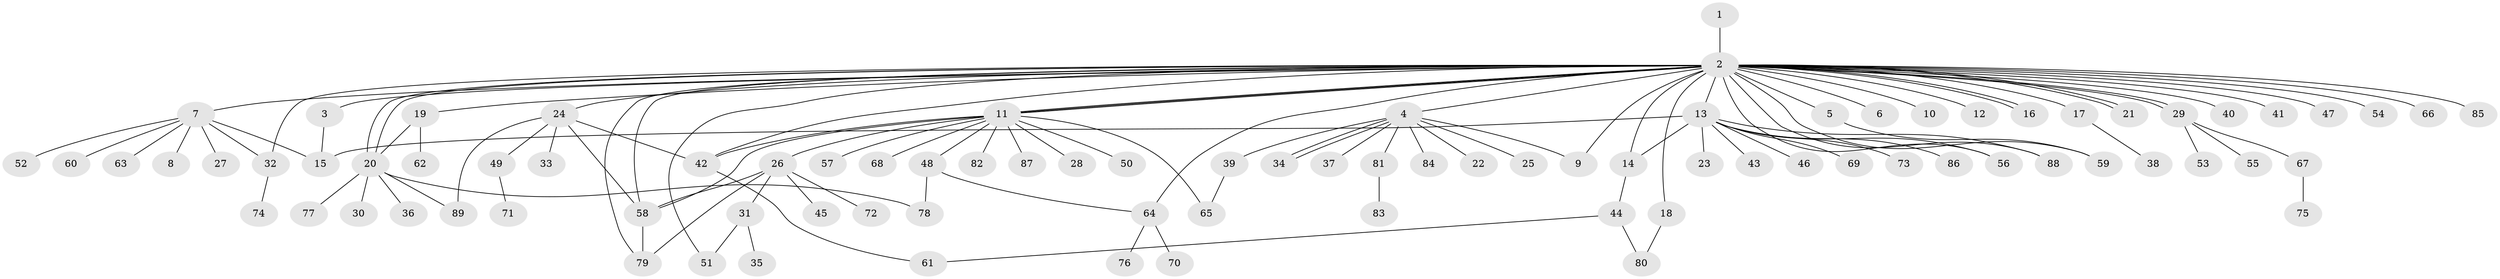 // coarse degree distribution, {1: 0.5283018867924528, 35: 0.018867924528301886, 2: 0.24528301886792453, 7: 0.03773584905660377, 6: 0.03773584905660377, 10: 0.018867924528301886, 4: 0.05660377358490566, 5: 0.018867924528301886, 3: 0.03773584905660377}
// Generated by graph-tools (version 1.1) at 2025/18/03/04/25 18:18:16]
// undirected, 89 vertices, 118 edges
graph export_dot {
graph [start="1"]
  node [color=gray90,style=filled];
  1;
  2;
  3;
  4;
  5;
  6;
  7;
  8;
  9;
  10;
  11;
  12;
  13;
  14;
  15;
  16;
  17;
  18;
  19;
  20;
  21;
  22;
  23;
  24;
  25;
  26;
  27;
  28;
  29;
  30;
  31;
  32;
  33;
  34;
  35;
  36;
  37;
  38;
  39;
  40;
  41;
  42;
  43;
  44;
  45;
  46;
  47;
  48;
  49;
  50;
  51;
  52;
  53;
  54;
  55;
  56;
  57;
  58;
  59;
  60;
  61;
  62;
  63;
  64;
  65;
  66;
  67;
  68;
  69;
  70;
  71;
  72;
  73;
  74;
  75;
  76;
  77;
  78;
  79;
  80;
  81;
  82;
  83;
  84;
  85;
  86;
  87;
  88;
  89;
  1 -- 2;
  2 -- 3;
  2 -- 4;
  2 -- 5;
  2 -- 6;
  2 -- 7;
  2 -- 9;
  2 -- 10;
  2 -- 11;
  2 -- 11;
  2 -- 11;
  2 -- 12;
  2 -- 13;
  2 -- 14;
  2 -- 16;
  2 -- 16;
  2 -- 17;
  2 -- 18;
  2 -- 19;
  2 -- 20;
  2 -- 20;
  2 -- 21;
  2 -- 21;
  2 -- 24;
  2 -- 29;
  2 -- 29;
  2 -- 32;
  2 -- 40;
  2 -- 41;
  2 -- 42;
  2 -- 47;
  2 -- 51;
  2 -- 54;
  2 -- 56;
  2 -- 58;
  2 -- 59;
  2 -- 64;
  2 -- 66;
  2 -- 79;
  2 -- 85;
  2 -- 88;
  3 -- 15;
  4 -- 9;
  4 -- 22;
  4 -- 25;
  4 -- 34;
  4 -- 34;
  4 -- 37;
  4 -- 39;
  4 -- 81;
  4 -- 84;
  5 -- 59;
  7 -- 8;
  7 -- 15;
  7 -- 27;
  7 -- 32;
  7 -- 52;
  7 -- 60;
  7 -- 63;
  11 -- 26;
  11 -- 28;
  11 -- 42;
  11 -- 48;
  11 -- 50;
  11 -- 57;
  11 -- 58;
  11 -- 65;
  11 -- 68;
  11 -- 82;
  11 -- 87;
  13 -- 14;
  13 -- 15;
  13 -- 23;
  13 -- 43;
  13 -- 46;
  13 -- 56;
  13 -- 69;
  13 -- 73;
  13 -- 86;
  13 -- 88;
  14 -- 44;
  17 -- 38;
  18 -- 80;
  19 -- 20;
  19 -- 62;
  20 -- 30;
  20 -- 36;
  20 -- 77;
  20 -- 78;
  20 -- 89;
  24 -- 33;
  24 -- 42;
  24 -- 49;
  24 -- 58;
  24 -- 89;
  26 -- 31;
  26 -- 45;
  26 -- 58;
  26 -- 72;
  26 -- 79;
  29 -- 53;
  29 -- 55;
  29 -- 67;
  31 -- 35;
  31 -- 51;
  32 -- 74;
  39 -- 65;
  42 -- 61;
  44 -- 61;
  44 -- 80;
  48 -- 64;
  48 -- 78;
  49 -- 71;
  58 -- 79;
  64 -- 70;
  64 -- 76;
  67 -- 75;
  81 -- 83;
}
